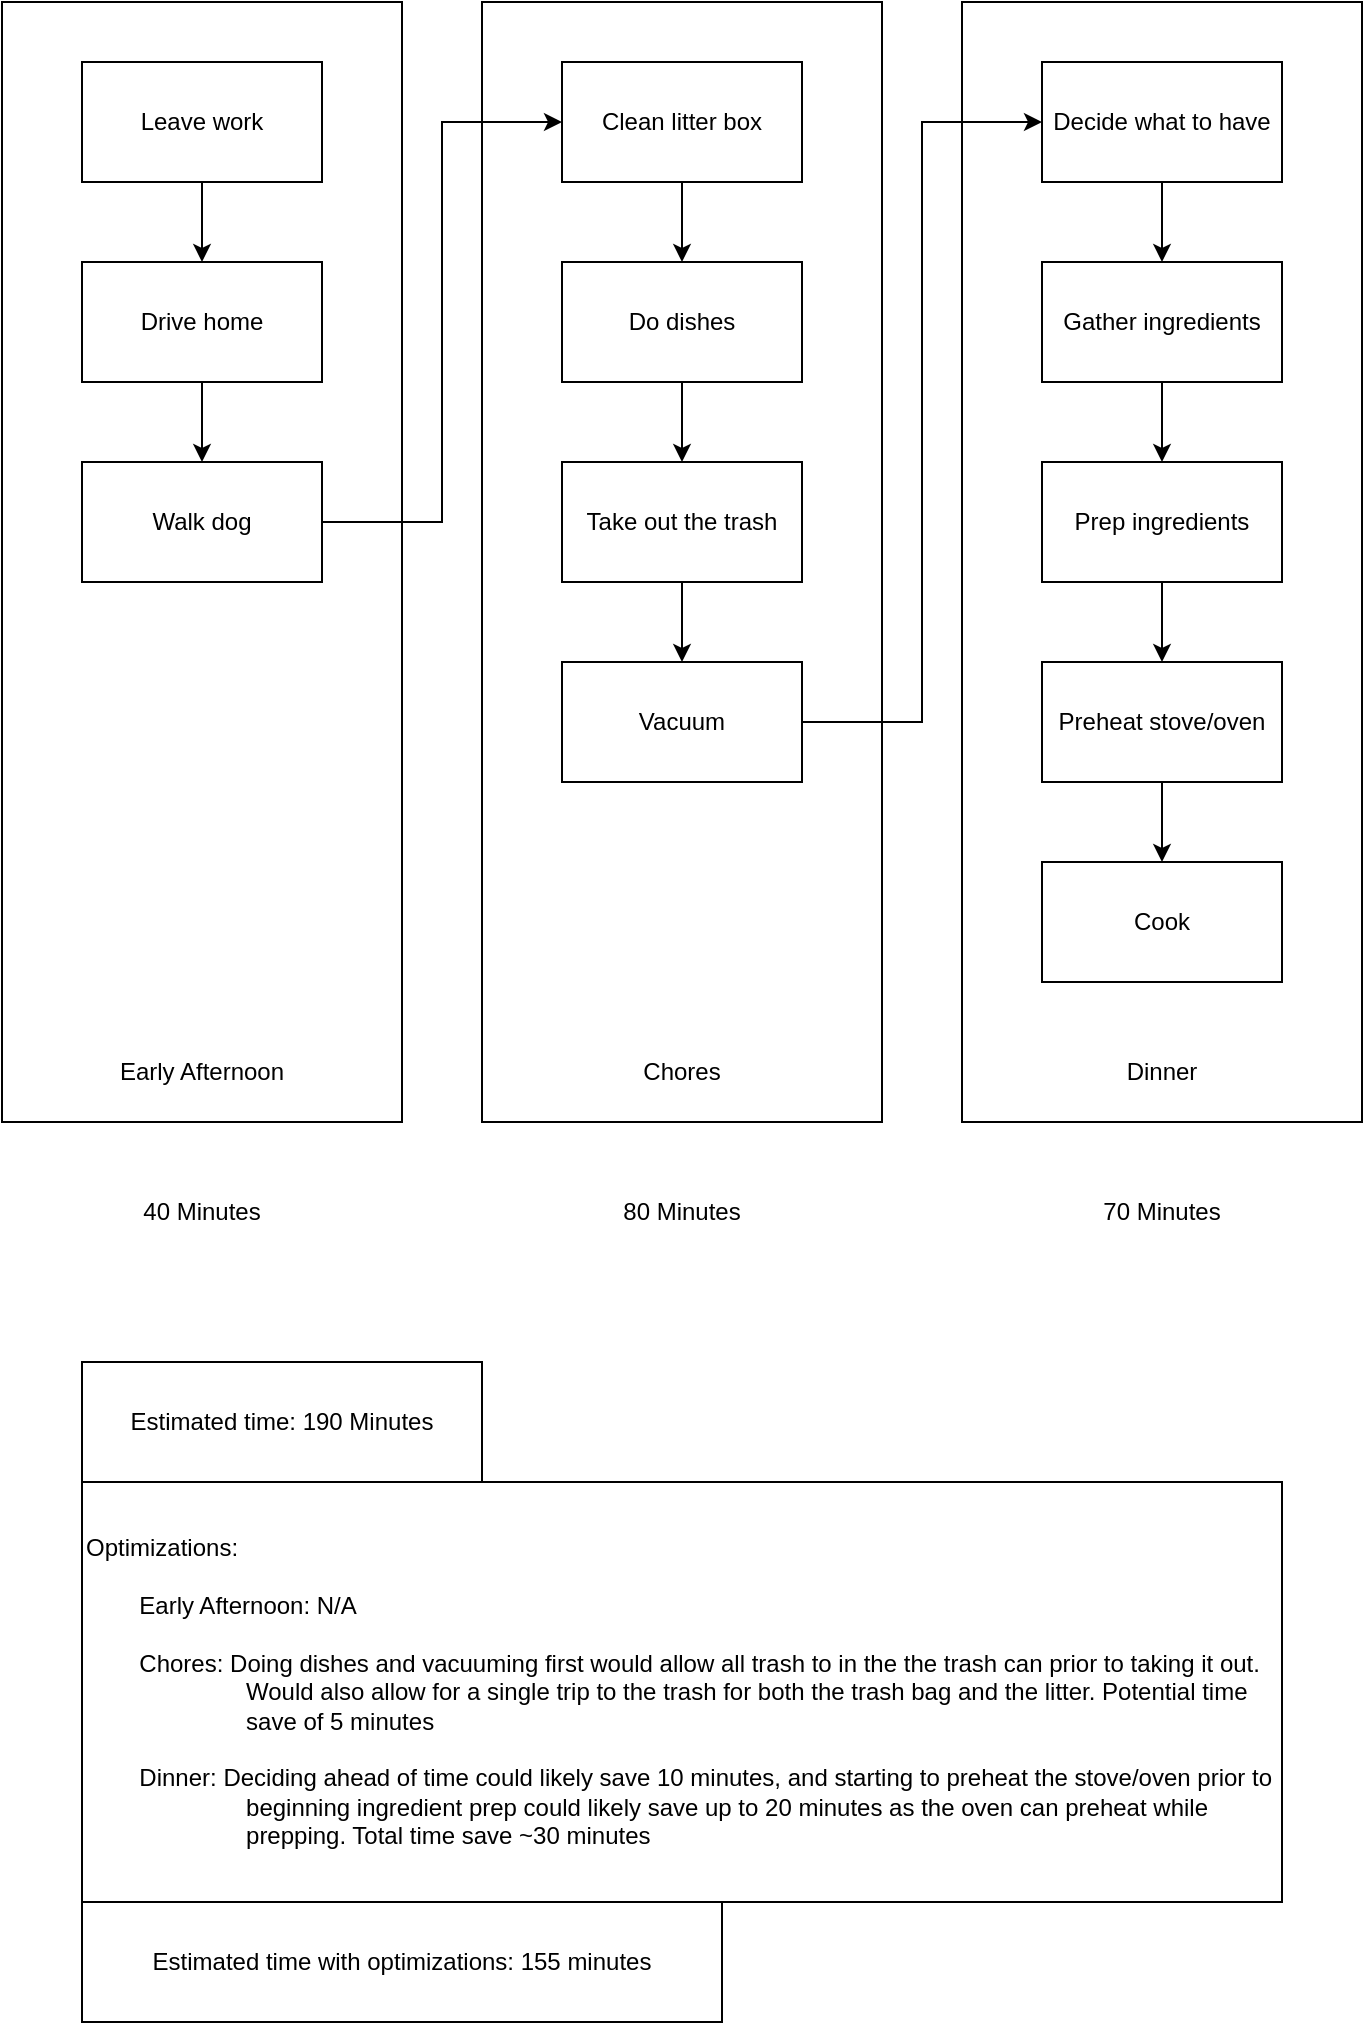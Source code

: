 <mxfile version="24.7.12">
  <diagram name="Page-1" id="cdd0LDk7jHOcvcfnZaW-">
    <mxGraphModel dx="1050" dy="530" grid="1" gridSize="10" guides="1" tooltips="1" connect="1" arrows="1" fold="1" page="1" pageScale="1" pageWidth="850" pageHeight="1100" math="0" shadow="0">
      <root>
        <mxCell id="0" />
        <mxCell id="1" parent="0" />
        <mxCell id="bhKhmG8R7w0dXQiZ1aVx-1" value="" style="rounded=0;whiteSpace=wrap;html=1;" vertex="1" parent="1">
          <mxGeometry x="40" y="40" width="200" height="560" as="geometry" />
        </mxCell>
        <mxCell id="bhKhmG8R7w0dXQiZ1aVx-2" value="" style="rounded=0;whiteSpace=wrap;html=1;" vertex="1" parent="1">
          <mxGeometry x="280" y="40" width="200" height="560" as="geometry" />
        </mxCell>
        <mxCell id="bhKhmG8R7w0dXQiZ1aVx-3" value="" style="rounded=0;whiteSpace=wrap;html=1;" vertex="1" parent="1">
          <mxGeometry x="520" y="40" width="200" height="560" as="geometry" />
        </mxCell>
        <mxCell id="bhKhmG8R7w0dXQiZ1aVx-4" value="Early Afternoon" style="text;html=1;align=center;verticalAlign=middle;whiteSpace=wrap;rounded=0;" vertex="1" parent="1">
          <mxGeometry x="90" y="560" width="100" height="30" as="geometry" />
        </mxCell>
        <mxCell id="bhKhmG8R7w0dXQiZ1aVx-5" value="Dinner" style="text;html=1;align=center;verticalAlign=middle;whiteSpace=wrap;rounded=0;" vertex="1" parent="1">
          <mxGeometry x="590" y="560" width="60" height="30" as="geometry" />
        </mxCell>
        <mxCell id="bhKhmG8R7w0dXQiZ1aVx-6" value="Chores" style="text;html=1;align=center;verticalAlign=middle;whiteSpace=wrap;rounded=0;" vertex="1" parent="1">
          <mxGeometry x="350" y="560" width="60" height="30" as="geometry" />
        </mxCell>
        <mxCell id="bhKhmG8R7w0dXQiZ1aVx-19" style="edgeStyle=orthogonalEdgeStyle;rounded=0;orthogonalLoop=1;jettySize=auto;html=1;exitX=0.5;exitY=1;exitDx=0;exitDy=0;entryX=0.5;entryY=0;entryDx=0;entryDy=0;" edge="1" parent="1" source="bhKhmG8R7w0dXQiZ1aVx-7" target="bhKhmG8R7w0dXQiZ1aVx-8">
          <mxGeometry relative="1" as="geometry" />
        </mxCell>
        <mxCell id="bhKhmG8R7w0dXQiZ1aVx-7" value="Leave work" style="rounded=0;whiteSpace=wrap;html=1;" vertex="1" parent="1">
          <mxGeometry x="80" y="70" width="120" height="60" as="geometry" />
        </mxCell>
        <mxCell id="bhKhmG8R7w0dXQiZ1aVx-20" style="edgeStyle=orthogonalEdgeStyle;rounded=0;orthogonalLoop=1;jettySize=auto;html=1;exitX=0.5;exitY=1;exitDx=0;exitDy=0;entryX=0.5;entryY=0;entryDx=0;entryDy=0;" edge="1" parent="1" source="bhKhmG8R7w0dXQiZ1aVx-8" target="bhKhmG8R7w0dXQiZ1aVx-9">
          <mxGeometry relative="1" as="geometry" />
        </mxCell>
        <mxCell id="bhKhmG8R7w0dXQiZ1aVx-8" value="Drive home" style="rounded=0;whiteSpace=wrap;html=1;" vertex="1" parent="1">
          <mxGeometry x="80" y="170" width="120" height="60" as="geometry" />
        </mxCell>
        <mxCell id="bhKhmG8R7w0dXQiZ1aVx-21" style="edgeStyle=orthogonalEdgeStyle;rounded=0;orthogonalLoop=1;jettySize=auto;html=1;exitX=1;exitY=0.5;exitDx=0;exitDy=0;entryX=0;entryY=0.5;entryDx=0;entryDy=0;" edge="1" parent="1" source="bhKhmG8R7w0dXQiZ1aVx-9" target="bhKhmG8R7w0dXQiZ1aVx-10">
          <mxGeometry relative="1" as="geometry" />
        </mxCell>
        <mxCell id="bhKhmG8R7w0dXQiZ1aVx-9" value="Walk dog" style="rounded=0;whiteSpace=wrap;html=1;" vertex="1" parent="1">
          <mxGeometry x="80" y="270" width="120" height="60" as="geometry" />
        </mxCell>
        <mxCell id="bhKhmG8R7w0dXQiZ1aVx-22" style="edgeStyle=orthogonalEdgeStyle;rounded=0;orthogonalLoop=1;jettySize=auto;html=1;exitX=0.5;exitY=1;exitDx=0;exitDy=0;entryX=0.5;entryY=0;entryDx=0;entryDy=0;" edge="1" parent="1" source="bhKhmG8R7w0dXQiZ1aVx-10" target="bhKhmG8R7w0dXQiZ1aVx-11">
          <mxGeometry relative="1" as="geometry" />
        </mxCell>
        <mxCell id="bhKhmG8R7w0dXQiZ1aVx-10" value="Clean litter box" style="rounded=0;whiteSpace=wrap;html=1;" vertex="1" parent="1">
          <mxGeometry x="320" y="70" width="120" height="60" as="geometry" />
        </mxCell>
        <mxCell id="bhKhmG8R7w0dXQiZ1aVx-23" style="edgeStyle=orthogonalEdgeStyle;rounded=0;orthogonalLoop=1;jettySize=auto;html=1;exitX=0.5;exitY=1;exitDx=0;exitDy=0;entryX=0.5;entryY=0;entryDx=0;entryDy=0;" edge="1" parent="1" source="bhKhmG8R7w0dXQiZ1aVx-11" target="bhKhmG8R7w0dXQiZ1aVx-12">
          <mxGeometry relative="1" as="geometry" />
        </mxCell>
        <mxCell id="bhKhmG8R7w0dXQiZ1aVx-11" value="Do dishes" style="rounded=0;whiteSpace=wrap;html=1;" vertex="1" parent="1">
          <mxGeometry x="320" y="170" width="120" height="60" as="geometry" />
        </mxCell>
        <mxCell id="bhKhmG8R7w0dXQiZ1aVx-24" style="edgeStyle=orthogonalEdgeStyle;rounded=0;orthogonalLoop=1;jettySize=auto;html=1;exitX=0.5;exitY=1;exitDx=0;exitDy=0;entryX=0.5;entryY=0;entryDx=0;entryDy=0;" edge="1" parent="1" source="bhKhmG8R7w0dXQiZ1aVx-12" target="bhKhmG8R7w0dXQiZ1aVx-13">
          <mxGeometry relative="1" as="geometry" />
        </mxCell>
        <mxCell id="bhKhmG8R7w0dXQiZ1aVx-12" value="Take out the trash" style="rounded=0;whiteSpace=wrap;html=1;" vertex="1" parent="1">
          <mxGeometry x="320" y="270" width="120" height="60" as="geometry" />
        </mxCell>
        <mxCell id="bhKhmG8R7w0dXQiZ1aVx-25" style="edgeStyle=orthogonalEdgeStyle;rounded=0;orthogonalLoop=1;jettySize=auto;html=1;exitX=1;exitY=0.5;exitDx=0;exitDy=0;entryX=0;entryY=0.5;entryDx=0;entryDy=0;" edge="1" parent="1" source="bhKhmG8R7w0dXQiZ1aVx-13" target="bhKhmG8R7w0dXQiZ1aVx-14">
          <mxGeometry relative="1" as="geometry" />
        </mxCell>
        <mxCell id="bhKhmG8R7w0dXQiZ1aVx-13" value="Vacuum" style="rounded=0;whiteSpace=wrap;html=1;" vertex="1" parent="1">
          <mxGeometry x="320" y="370" width="120" height="60" as="geometry" />
        </mxCell>
        <mxCell id="bhKhmG8R7w0dXQiZ1aVx-26" style="edgeStyle=orthogonalEdgeStyle;rounded=0;orthogonalLoop=1;jettySize=auto;html=1;exitX=0.5;exitY=1;exitDx=0;exitDy=0;entryX=0.5;entryY=0;entryDx=0;entryDy=0;" edge="1" parent="1" source="bhKhmG8R7w0dXQiZ1aVx-14" target="bhKhmG8R7w0dXQiZ1aVx-15">
          <mxGeometry relative="1" as="geometry" />
        </mxCell>
        <mxCell id="bhKhmG8R7w0dXQiZ1aVx-14" value="Decide what to have" style="rounded=0;whiteSpace=wrap;html=1;" vertex="1" parent="1">
          <mxGeometry x="560" y="70" width="120" height="60" as="geometry" />
        </mxCell>
        <mxCell id="bhKhmG8R7w0dXQiZ1aVx-27" style="edgeStyle=orthogonalEdgeStyle;rounded=0;orthogonalLoop=1;jettySize=auto;html=1;exitX=0.5;exitY=1;exitDx=0;exitDy=0;entryX=0.5;entryY=0;entryDx=0;entryDy=0;" edge="1" parent="1" source="bhKhmG8R7w0dXQiZ1aVx-15" target="bhKhmG8R7w0dXQiZ1aVx-16">
          <mxGeometry relative="1" as="geometry" />
        </mxCell>
        <mxCell id="bhKhmG8R7w0dXQiZ1aVx-15" value="Gather ingredients" style="rounded=0;whiteSpace=wrap;html=1;" vertex="1" parent="1">
          <mxGeometry x="560" y="170" width="120" height="60" as="geometry" />
        </mxCell>
        <mxCell id="bhKhmG8R7w0dXQiZ1aVx-28" style="edgeStyle=orthogonalEdgeStyle;rounded=0;orthogonalLoop=1;jettySize=auto;html=1;exitX=0.5;exitY=1;exitDx=0;exitDy=0;entryX=0.5;entryY=0;entryDx=0;entryDy=0;" edge="1" parent="1" source="bhKhmG8R7w0dXQiZ1aVx-16" target="bhKhmG8R7w0dXQiZ1aVx-17">
          <mxGeometry relative="1" as="geometry" />
        </mxCell>
        <mxCell id="bhKhmG8R7w0dXQiZ1aVx-16" value="Prep ingredients" style="rounded=0;whiteSpace=wrap;html=1;" vertex="1" parent="1">
          <mxGeometry x="560" y="270" width="120" height="60" as="geometry" />
        </mxCell>
        <mxCell id="bhKhmG8R7w0dXQiZ1aVx-29" style="edgeStyle=orthogonalEdgeStyle;rounded=0;orthogonalLoop=1;jettySize=auto;html=1;exitX=0.5;exitY=1;exitDx=0;exitDy=0;entryX=0.5;entryY=0;entryDx=0;entryDy=0;" edge="1" parent="1" source="bhKhmG8R7w0dXQiZ1aVx-17" target="bhKhmG8R7w0dXQiZ1aVx-18">
          <mxGeometry relative="1" as="geometry" />
        </mxCell>
        <mxCell id="bhKhmG8R7w0dXQiZ1aVx-17" value="Preheat stove/oven" style="rounded=0;whiteSpace=wrap;html=1;" vertex="1" parent="1">
          <mxGeometry x="560" y="370" width="120" height="60" as="geometry" />
        </mxCell>
        <mxCell id="bhKhmG8R7w0dXQiZ1aVx-18" value="Cook" style="rounded=0;whiteSpace=wrap;html=1;" vertex="1" parent="1">
          <mxGeometry x="560" y="470" width="120" height="60" as="geometry" />
        </mxCell>
        <mxCell id="bhKhmG8R7w0dXQiZ1aVx-30" value="40 Minutes" style="text;html=1;align=center;verticalAlign=middle;whiteSpace=wrap;rounded=0;" vertex="1" parent="1">
          <mxGeometry x="100" y="630" width="80" height="30" as="geometry" />
        </mxCell>
        <mxCell id="bhKhmG8R7w0dXQiZ1aVx-31" value="80 Minutes" style="text;html=1;align=center;verticalAlign=middle;whiteSpace=wrap;rounded=0;" vertex="1" parent="1">
          <mxGeometry x="340" y="630" width="80" height="30" as="geometry" />
        </mxCell>
        <mxCell id="bhKhmG8R7w0dXQiZ1aVx-32" value="70 Minutes" style="text;html=1;align=center;verticalAlign=middle;whiteSpace=wrap;rounded=0;" vertex="1" parent="1">
          <mxGeometry x="580" y="630" width="80" height="30" as="geometry" />
        </mxCell>
        <mxCell id="bhKhmG8R7w0dXQiZ1aVx-33" value="Estimated time: 190 Minutes" style="rounded=0;whiteSpace=wrap;html=1;" vertex="1" parent="1">
          <mxGeometry x="80" y="720" width="200" height="60" as="geometry" />
        </mxCell>
        <mxCell id="bhKhmG8R7w0dXQiZ1aVx-34" value="Optimizations:&lt;div&gt;&lt;br&gt;&lt;/div&gt;&lt;div&gt;&lt;span style=&quot;white-space: pre;&quot;&gt;&#x9;&lt;/span&gt;Early Afternoon: N/A&lt;br&gt;&lt;/div&gt;&lt;div&gt;&lt;span style=&quot;white-space: pre;&quot;&gt;&#x9;&lt;/span&gt;&lt;br&gt;&lt;/div&gt;&lt;div&gt;&lt;span style=&quot;white-space: pre;&quot;&gt;&#x9;&lt;/span&gt;Chores: Doing dishes and vacuuming first would allow all trash to in the the trash can prior to taking it out. &lt;span style=&quot;white-space: pre;&quot;&gt;&#x9;&lt;/span&gt;&lt;span style=&quot;white-space: pre;&quot;&gt;&#x9;&lt;/span&gt;&lt;span style=&quot;white-space: pre;&quot;&gt;&#x9;&lt;/span&gt;Would also allow for a single trip to the trash for both the trash bag and the litter. Potential time &lt;span style=&quot;white-space: pre;&quot;&gt;&#x9;&lt;/span&gt;&lt;span style=&quot;white-space: pre;&quot;&gt;&#x9;&lt;/span&gt;&lt;span style=&quot;white-space: pre;&quot;&gt;&#x9;&lt;/span&gt;save of 5 minutes&lt;br&gt;&lt;/div&gt;&lt;div&gt;&lt;br&gt;&lt;/div&gt;&lt;div&gt;&lt;span style=&quot;white-space: pre;&quot;&gt;&#x9;&lt;/span&gt;Dinner: Deciding ahead of time could likely save 10 minutes, and starting to preheat the stove/oven prior to &lt;span style=&quot;white-space: pre;&quot;&gt;&#x9;&lt;/span&gt;&lt;span style=&quot;white-space: pre;&quot;&gt;&#x9;&lt;/span&gt;&lt;span style=&quot;white-space: pre;&quot;&gt;&#x9;&lt;/span&gt;beginning ingredient prep could likely save up to 20 minutes as the oven can preheat while &lt;span style=&quot;white-space: pre;&quot;&gt;&#x9;&lt;/span&gt;&lt;span style=&quot;white-space: pre;&quot;&gt;&#x9;&lt;/span&gt;&lt;span style=&quot;white-space: pre;&quot;&gt;&#x9;&lt;/span&gt;prepping. Total time save ~30 minutes&lt;br&gt;&lt;/div&gt;" style="rounded=0;whiteSpace=wrap;html=1;align=left;" vertex="1" parent="1">
          <mxGeometry x="80" y="780" width="600" height="210" as="geometry" />
        </mxCell>
        <mxCell id="bhKhmG8R7w0dXQiZ1aVx-35" value="Estimated time with optimizations: 155 minutes" style="rounded=0;whiteSpace=wrap;html=1;" vertex="1" parent="1">
          <mxGeometry x="80" y="990" width="320" height="60" as="geometry" />
        </mxCell>
      </root>
    </mxGraphModel>
  </diagram>
</mxfile>
